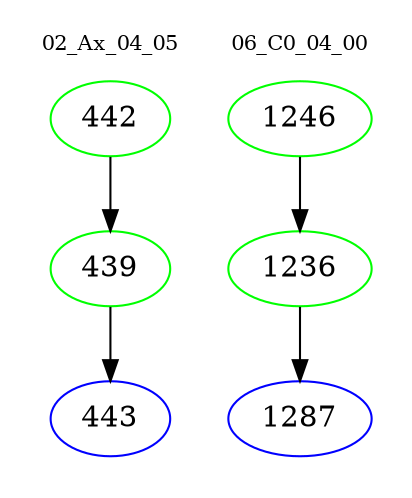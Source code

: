 digraph{
subgraph cluster_0 {
color = white
label = "02_Ax_04_05";
fontsize=10;
T0_442 [label="442", color="green"]
T0_442 -> T0_439 [color="black"]
T0_439 [label="439", color="green"]
T0_439 -> T0_443 [color="black"]
T0_443 [label="443", color="blue"]
}
subgraph cluster_1 {
color = white
label = "06_C0_04_00";
fontsize=10;
T1_1246 [label="1246", color="green"]
T1_1246 -> T1_1236 [color="black"]
T1_1236 [label="1236", color="green"]
T1_1236 -> T1_1287 [color="black"]
T1_1287 [label="1287", color="blue"]
}
}
